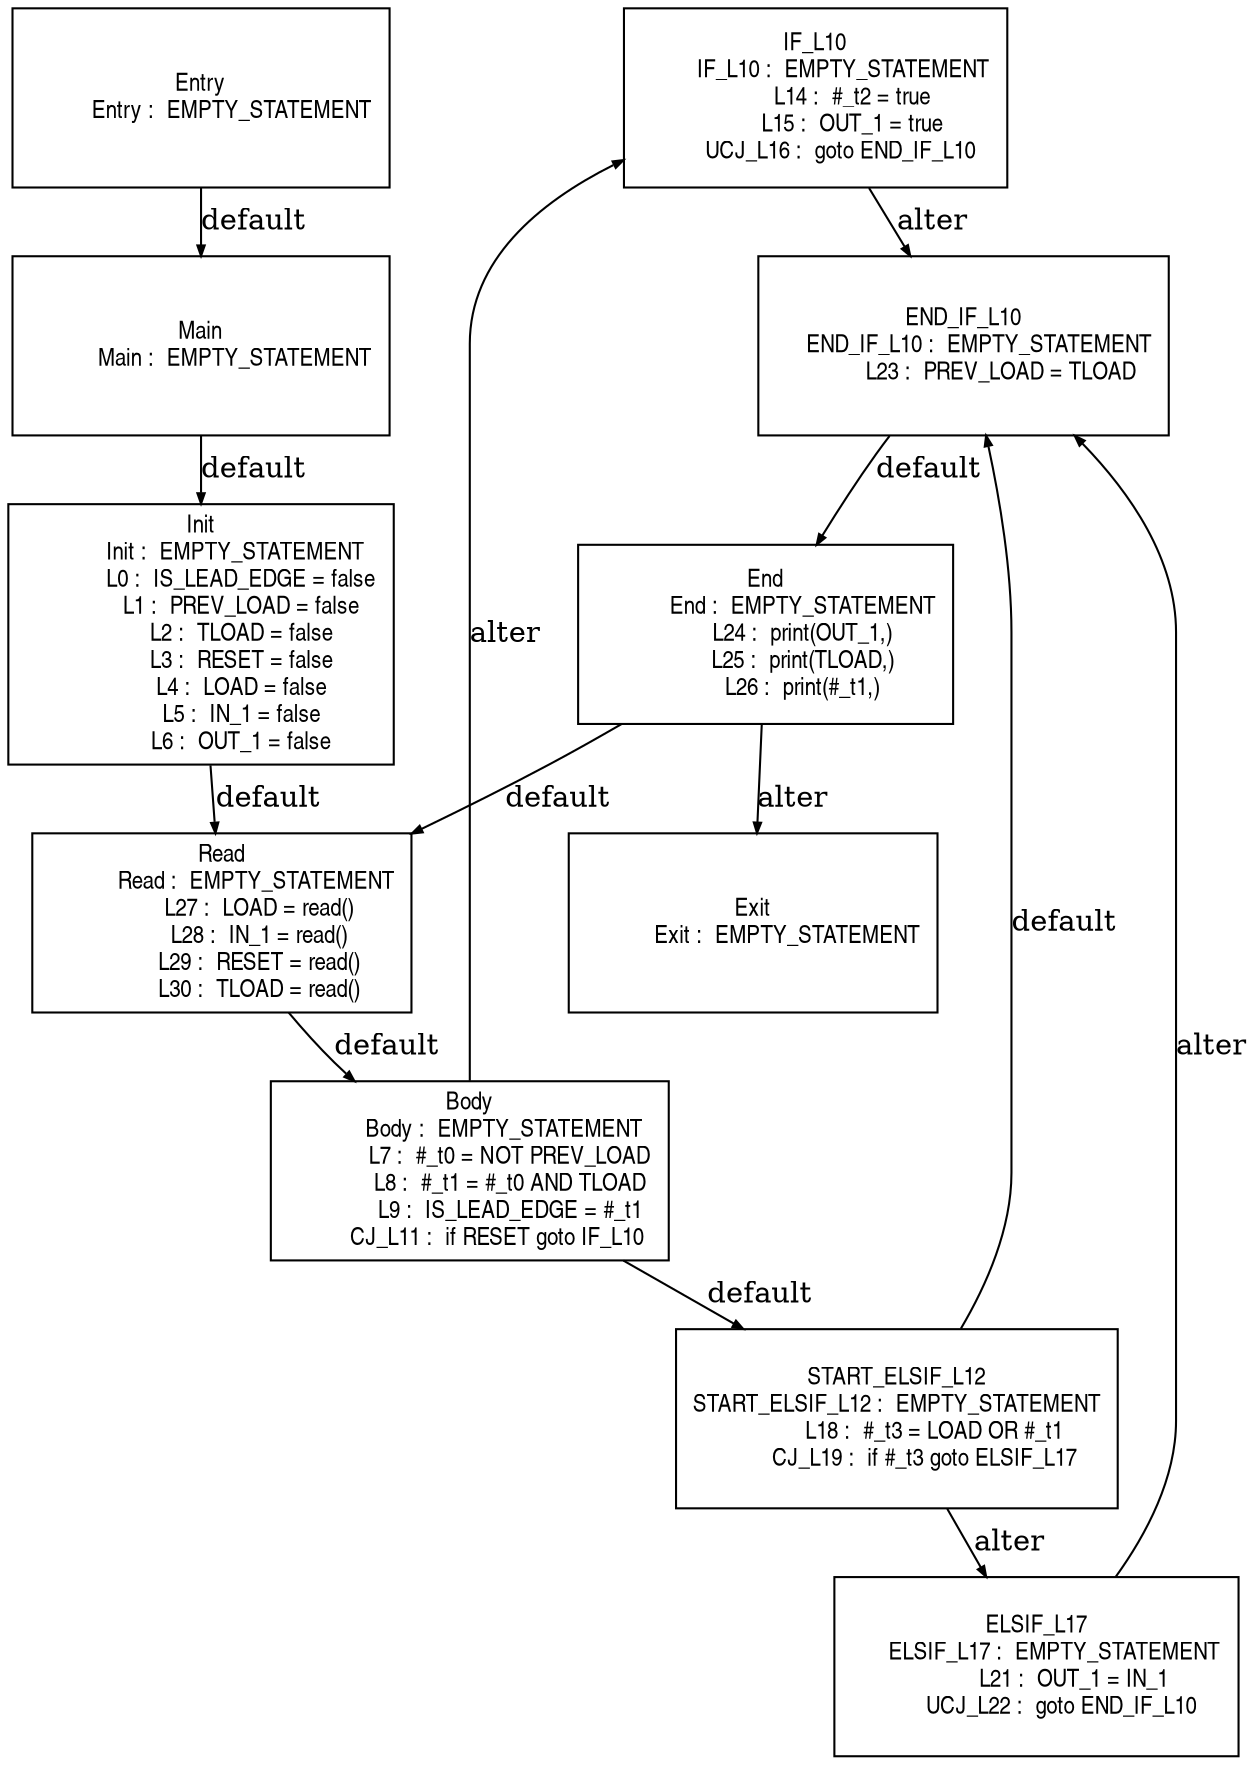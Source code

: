 digraph G {
  ranksep=.25;
  edge [arrowsize=.5]
  node [shape=rectangle, fontname="ArialNarrow",
        fontsize=12,  height=1.2];
  "IF_L10
         IF_L10 :  EMPTY_STATEMENT
            L14 :  #_t2 = true
            L15 :  OUT_1 = true
        UCJ_L16 :  goto END_IF_L10
"; "Read
           Read :  EMPTY_STATEMENT
            L27 :  LOAD = read()
            L28 :  IN_1 = read()
            L29 :  RESET = read()
            L30 :  TLOAD = read()
"; "End
            End :  EMPTY_STATEMENT
            L24 :  print(OUT_1,)
            L25 :  print(TLOAD,)
            L26 :  print(#_t1,)
"; "Body
           Body :  EMPTY_STATEMENT
             L7 :  #_t0 = NOT PREV_LOAD
             L8 :  #_t1 = #_t0 AND TLOAD
             L9 :  IS_LEAD_EDGE = #_t1
         CJ_L11 :  if RESET goto IF_L10
"; "START_ELSIF_L12
START_ELSIF_L12 :  EMPTY_STATEMENT
            L18 :  #_t3 = LOAD OR #_t1
         CJ_L19 :  if #_t3 goto ELSIF_L17
"; "Init
           Init :  EMPTY_STATEMENT
             L0 :  IS_LEAD_EDGE = false
             L1 :  PREV_LOAD = false
             L2 :  TLOAD = false
             L3 :  RESET = false
             L4 :  LOAD = false
             L5 :  IN_1 = false
             L6 :  OUT_1 = false
"; "ELSIF_L17
      ELSIF_L17 :  EMPTY_STATEMENT
            L21 :  OUT_1 = IN_1
        UCJ_L22 :  goto END_IF_L10
"; "Entry
          Entry :  EMPTY_STATEMENT
"; "Exit
           Exit :  EMPTY_STATEMENT
"; "Main
           Main :  EMPTY_STATEMENT
"; "END_IF_L10
     END_IF_L10 :  EMPTY_STATEMENT
            L23 :  PREV_LOAD = TLOAD
"; 
  "Main
           Main :  EMPTY_STATEMENT
" -> "Init
           Init :  EMPTY_STATEMENT
             L0 :  IS_LEAD_EDGE = false
             L1 :  PREV_LOAD = false
             L2 :  TLOAD = false
             L3 :  RESET = false
             L4 :  LOAD = false
             L5 :  IN_1 = false
             L6 :  OUT_1 = false
"  [label="default"];
  "Init
           Init :  EMPTY_STATEMENT
             L0 :  IS_LEAD_EDGE = false
             L1 :  PREV_LOAD = false
             L2 :  TLOAD = false
             L3 :  RESET = false
             L4 :  LOAD = false
             L5 :  IN_1 = false
             L6 :  OUT_1 = false
" -> "Read
           Read :  EMPTY_STATEMENT
            L27 :  LOAD = read()
            L28 :  IN_1 = read()
            L29 :  RESET = read()
            L30 :  TLOAD = read()
"  [label="default"];
  "Body
           Body :  EMPTY_STATEMENT
             L7 :  #_t0 = NOT PREV_LOAD
             L8 :  #_t1 = #_t0 AND TLOAD
             L9 :  IS_LEAD_EDGE = #_t1
         CJ_L11 :  if RESET goto IF_L10
" -> "START_ELSIF_L12
START_ELSIF_L12 :  EMPTY_STATEMENT
            L18 :  #_t3 = LOAD OR #_t1
         CJ_L19 :  if #_t3 goto ELSIF_L17
"  [label="default"];
  "Body
           Body :  EMPTY_STATEMENT
             L7 :  #_t0 = NOT PREV_LOAD
             L8 :  #_t1 = #_t0 AND TLOAD
             L9 :  IS_LEAD_EDGE = #_t1
         CJ_L11 :  if RESET goto IF_L10
" -> "IF_L10
         IF_L10 :  EMPTY_STATEMENT
            L14 :  #_t2 = true
            L15 :  OUT_1 = true
        UCJ_L16 :  goto END_IF_L10
"  [label="alter"];
  "IF_L10
         IF_L10 :  EMPTY_STATEMENT
            L14 :  #_t2 = true
            L15 :  OUT_1 = true
        UCJ_L16 :  goto END_IF_L10
" -> "END_IF_L10
     END_IF_L10 :  EMPTY_STATEMENT
            L23 :  PREV_LOAD = TLOAD
"  [label="alter"];
  "START_ELSIF_L12
START_ELSIF_L12 :  EMPTY_STATEMENT
            L18 :  #_t3 = LOAD OR #_t1
         CJ_L19 :  if #_t3 goto ELSIF_L17
" -> "END_IF_L10
     END_IF_L10 :  EMPTY_STATEMENT
            L23 :  PREV_LOAD = TLOAD
"  [label="default"];
  "START_ELSIF_L12
START_ELSIF_L12 :  EMPTY_STATEMENT
            L18 :  #_t3 = LOAD OR #_t1
         CJ_L19 :  if #_t3 goto ELSIF_L17
" -> "ELSIF_L17
      ELSIF_L17 :  EMPTY_STATEMENT
            L21 :  OUT_1 = IN_1
        UCJ_L22 :  goto END_IF_L10
"  [label="alter"];
  "ELSIF_L17
      ELSIF_L17 :  EMPTY_STATEMENT
            L21 :  OUT_1 = IN_1
        UCJ_L22 :  goto END_IF_L10
" -> "END_IF_L10
     END_IF_L10 :  EMPTY_STATEMENT
            L23 :  PREV_LOAD = TLOAD
"  [label="alter"];
  "END_IF_L10
     END_IF_L10 :  EMPTY_STATEMENT
            L23 :  PREV_LOAD = TLOAD
" -> "End
            End :  EMPTY_STATEMENT
            L24 :  print(OUT_1,)
            L25 :  print(TLOAD,)
            L26 :  print(#_t1,)
"  [label="default"];
  "Entry
          Entry :  EMPTY_STATEMENT
" -> "Main
           Main :  EMPTY_STATEMENT
"  [label="default"];
  "End
            End :  EMPTY_STATEMENT
            L24 :  print(OUT_1,)
            L25 :  print(TLOAD,)
            L26 :  print(#_t1,)
" -> "Read
           Read :  EMPTY_STATEMENT
            L27 :  LOAD = read()
            L28 :  IN_1 = read()
            L29 :  RESET = read()
            L30 :  TLOAD = read()
"  [label="default"];
  "End
            End :  EMPTY_STATEMENT
            L24 :  print(OUT_1,)
            L25 :  print(TLOAD,)
            L26 :  print(#_t1,)
" -> "Exit
           Exit :  EMPTY_STATEMENT
"  [label="alter"];
  "Read
           Read :  EMPTY_STATEMENT
            L27 :  LOAD = read()
            L28 :  IN_1 = read()
            L29 :  RESET = read()
            L30 :  TLOAD = read()
" -> "Body
           Body :  EMPTY_STATEMENT
             L7 :  #_t0 = NOT PREV_LOAD
             L8 :  #_t1 = #_t0 AND TLOAD
             L9 :  IS_LEAD_EDGE = #_t1
         CJ_L11 :  if RESET goto IF_L10
"  [label="default"];
}
